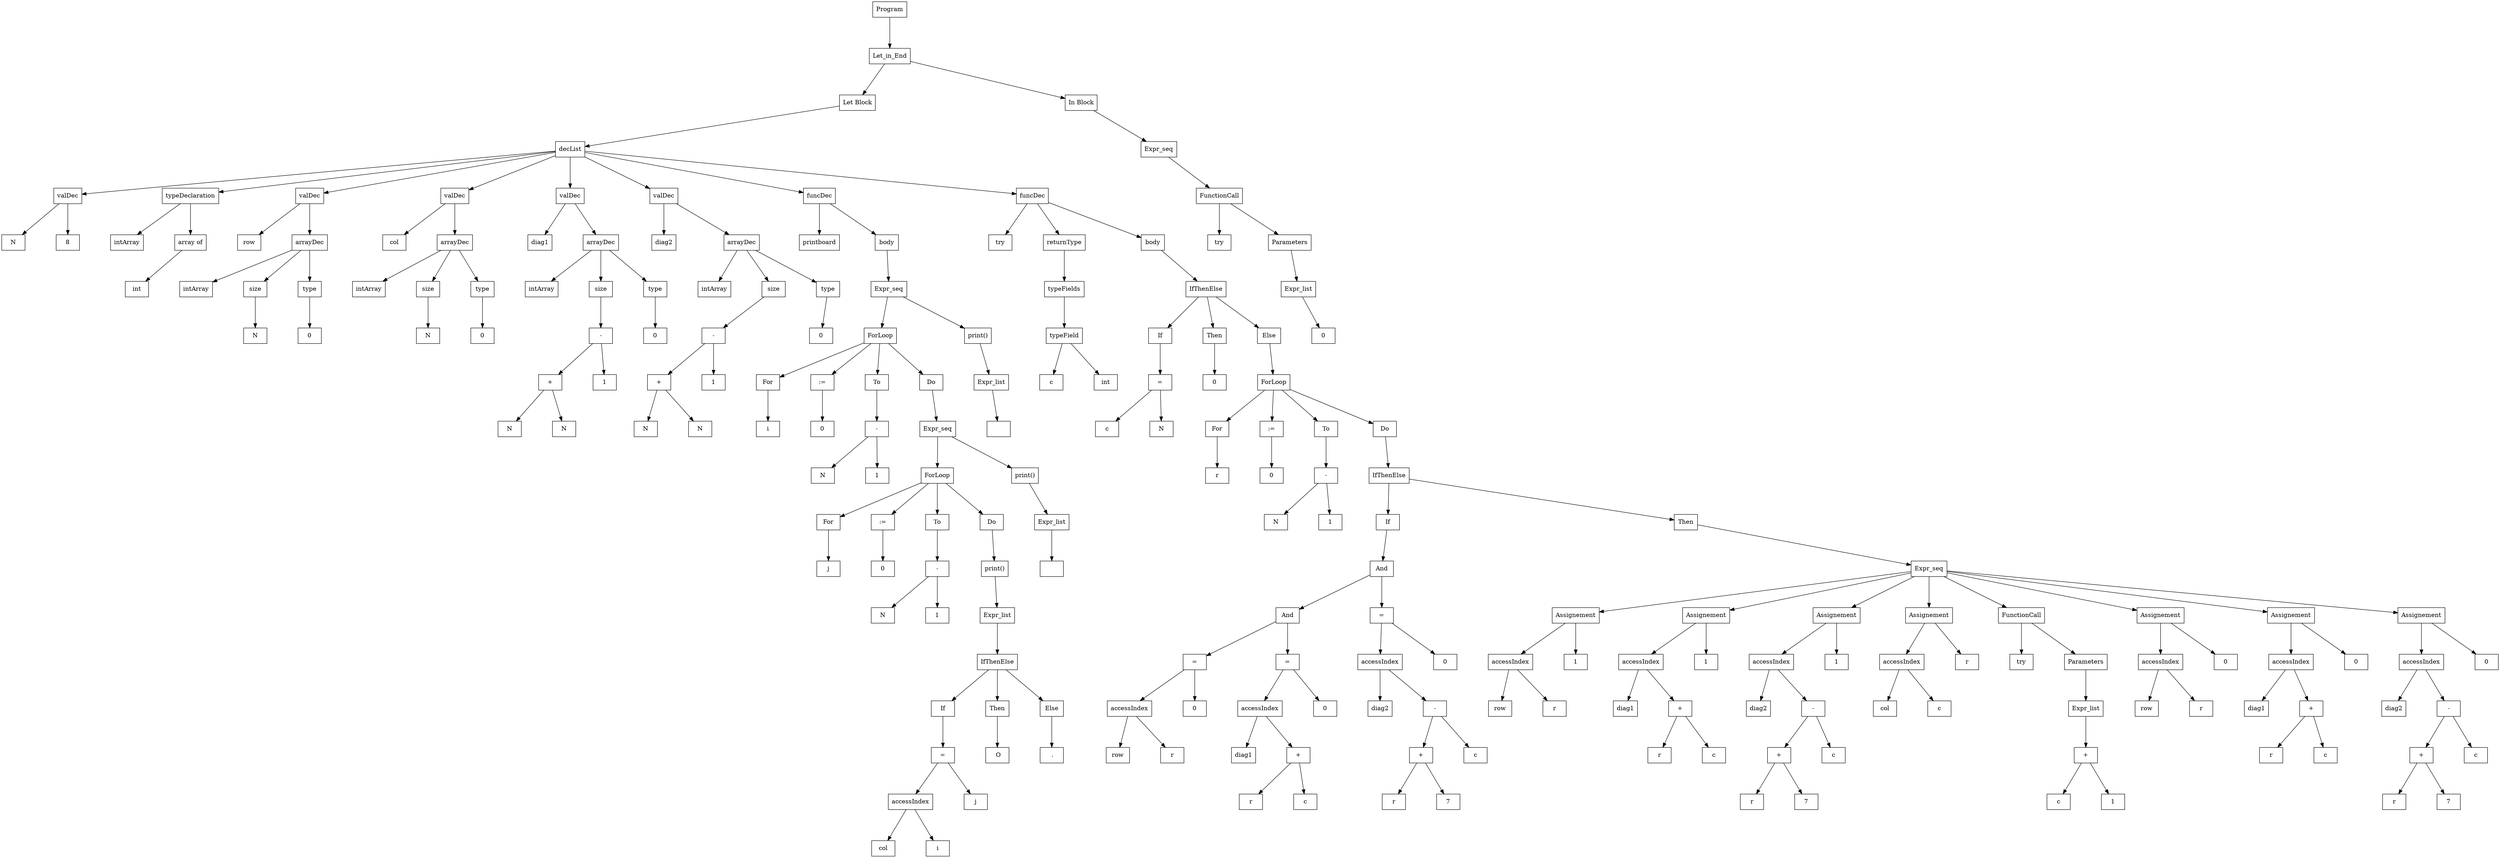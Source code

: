 digraph "ast"{

	nodesep=1;
	ranksep=1;

	N2 [label="Let Block", shape="box"];
	N3 [label="decList", shape="box"];
	N4 [label="valDec", shape="box"];
	N5 [label="N", shape="box"];
	N6 [label="8", shape="box"];
	N7 [label="typeDeclaration", shape="box"];
	N8 [label="intArray", shape="box"];
	N9 [label="array of", shape="box"];
	N10 [label="int", shape="box"];
	N11 [label="valDec", shape="box"];
	N12 [label="row", shape="box"];
	N13 [label="arrayDec", shape="box"];
	N14 [label="intArray", shape="box"];
	N15 [label="N", shape="box"];
	N16 [label="size", shape="box"];
	N17 [label="0", shape="box"];
	N18 [label="type", shape="box"];
	N19 [label="valDec", shape="box"];
	N20 [label="col", shape="box"];
	N21 [label="arrayDec", shape="box"];
	N22 [label="intArray", shape="box"];
	N23 [label="N", shape="box"];
	N24 [label="size", shape="box"];
	N25 [label="0", shape="box"];
	N26 [label="type", shape="box"];
	N27 [label="valDec", shape="box"];
	N28 [label="diag1", shape="box"];
	N29 [label="arrayDec", shape="box"];
	N30 [label="intArray", shape="box"];
	N33 [label="N", shape="box"];
	N34 [label="N", shape="box"];
	N32 [label="+", shape="box"];
	N35 [label="1", shape="box"];
	N31 [label="-", shape="box"];
	N36 [label="size", shape="box"];
	N37 [label="0", shape="box"];
	N38 [label="type", shape="box"];
	N39 [label="valDec", shape="box"];
	N40 [label="diag2", shape="box"];
	N41 [label="arrayDec", shape="box"];
	N42 [label="intArray", shape="box"];
	N45 [label="N", shape="box"];
	N46 [label="N", shape="box"];
	N44 [label="+", shape="box"];
	N47 [label="1", shape="box"];
	N43 [label="-", shape="box"];
	N48 [label="size", shape="box"];
	N49 [label="0", shape="box"];
	N50 [label="type", shape="box"];
	N51 [label="funcDec", shape="box"];
	N52 [label="printboard", shape="box"];
	N53 [label="Expr_seq", shape="box"];
	N59 [label="i", shape="box"];
	N60 [label="0", shape="box"];
	N62 [label="N", shape="box"];
	N63 [label="1", shape="box"];
	N61 [label="-", shape="box"];
	N64 [label="Expr_seq", shape="box"];
	N70 [label="j", shape="box"];
	N71 [label="0", shape="box"];
	N73 [label="N", shape="box"];
	N74 [label="1", shape="box"];
	N72 [label="-", shape="box"];
	N75 [label="print()", shape="box"];
	N76 [label="Expr_list", shape="box"];
	N77 [label="IfThenElse", shape="box"];
	N78 [label="If", shape="box"];
	N79 [label="Then", shape="box"];
	N82 [label="col", shape="box"];
	N83 [label="i", shape="box"];
	N81 [label="accessIndex", shape="box"];
	N84 [label="j", shape="box"];
	N80 [label="=", shape="box"];
	N85 [label=" O", shape="box"];
	N86 [label="Else", shape="box"];
	N87 [label=" .", shape="box"];
	N65 [label="ForLoop", shape="box"];
	N66 [label="For", shape="box"];
	N67 [label=":=", shape="box"];
	N68 [label="To", shape="box"];
	N69 [label="Do", shape="box"];
	N88 [label="print()", shape="box"];
	N89 [label="Expr_list", shape="box"];
	N90 [label="\n", shape="box"];
	N54 [label="ForLoop", shape="box"];
	N55 [label="For", shape="box"];
	N56 [label=":=", shape="box"];
	N57 [label="To", shape="box"];
	N58 [label="Do", shape="box"];
	N91 [label="print()", shape="box"];
	N92 [label="Expr_list", shape="box"];
	N93 [label="\n", shape="box"];
	N94 [label="body", shape="box"];
	N95 [label="funcDec", shape="box"];
	N96 [label="try", shape="box"];
	N97 [label="returnType", shape="box"];
	N98 [label="typeFields", shape="box"];
	N99 [label="typeField", shape="box"];
	N100 [label="c", shape="box"];
	N101 [label="int", shape="box"];
	N102 [label="IfThenElse", shape="box"];
	N103 [label="If", shape="box"];
	N104 [label="Then", shape="box"];
	N106 [label="c", shape="box"];
	N107 [label="N", shape="box"];
	N105 [label="=", shape="box"];
	N108 [label="0", shape="box"];
	N109 [label="Else", shape="box"];
	N115 [label="r", shape="box"];
	N116 [label="0", shape="box"];
	N118 [label="N", shape="box"];
	N119 [label="1", shape="box"];
	N117 [label="-", shape="box"];
	N120 [label="IfThenElse", shape="box"];
	N121 [label="If", shape="box"];
	N122 [label="Then", shape="box"];
	N127 [label="row", shape="box"];
	N128 [label="r", shape="box"];
	N126 [label="accessIndex", shape="box"];
	N129 [label="0", shape="box"];
	N125 [label="=", shape="box"];
	N132 [label="diag1", shape="box"];
	N134 [label="r", shape="box"];
	N135 [label="c", shape="box"];
	N133 [label="+", shape="box"];
	N131 [label="accessIndex", shape="box"];
	N136 [label="0", shape="box"];
	N130 [label="=", shape="box"];
	N124 [label="And", shape="box"];
	N139 [label="diag2", shape="box"];
	N142 [label="r", shape="box"];
	N143 [label="7", shape="box"];
	N141 [label="+", shape="box"];
	N144 [label="c", shape="box"];
	N140 [label="-", shape="box"];
	N138 [label="accessIndex", shape="box"];
	N145 [label="0", shape="box"];
	N137 [label="=", shape="box"];
	N123 [label="And", shape="box"];
	N146 [label="Expr_seq", shape="box"];
	N147 [label="Assignement", shape="box"];
	N149 [label="row", shape="box"];
	N150 [label="r", shape="box"];
	N148 [label="accessIndex", shape="box"];
	N151 [label="1", shape="box"];
	N152 [label="Assignement", shape="box"];
	N154 [label="diag1", shape="box"];
	N156 [label="r", shape="box"];
	N157 [label="c", shape="box"];
	N155 [label="+", shape="box"];
	N153 [label="accessIndex", shape="box"];
	N158 [label="1", shape="box"];
	N159 [label="Assignement", shape="box"];
	N161 [label="diag2", shape="box"];
	N164 [label="r", shape="box"];
	N165 [label="7", shape="box"];
	N163 [label="+", shape="box"];
	N166 [label="c", shape="box"];
	N162 [label="-", shape="box"];
	N160 [label="accessIndex", shape="box"];
	N167 [label="1", shape="box"];
	N168 [label="Assignement", shape="box"];
	N170 [label="col", shape="box"];
	N171 [label="c", shape="box"];
	N169 [label="accessIndex", shape="box"];
	N172 [label="r", shape="box"];
	N173 [label="FunctionCall", shape="box"];
	N174 [label="try", shape="box"];
	N175 [label="Parameters", shape="box"];
	N176 [label="Expr_list", shape="box"];
	N178 [label="c", shape="box"];
	N179 [label="1", shape="box"];
	N177 [label="+", shape="box"];
	N180 [label="Assignement", shape="box"];
	N182 [label="row", shape="box"];
	N183 [label="r", shape="box"];
	N181 [label="accessIndex", shape="box"];
	N184 [label="0", shape="box"];
	N185 [label="Assignement", shape="box"];
	N187 [label="diag1", shape="box"];
	N189 [label="r", shape="box"];
	N190 [label="c", shape="box"];
	N188 [label="+", shape="box"];
	N186 [label="accessIndex", shape="box"];
	N191 [label="0", shape="box"];
	N192 [label="Assignement", shape="box"];
	N194 [label="diag2", shape="box"];
	N197 [label="r", shape="box"];
	N198 [label="7", shape="box"];
	N196 [label="+", shape="box"];
	N199 [label="c", shape="box"];
	N195 [label="-", shape="box"];
	N193 [label="accessIndex", shape="box"];
	N200 [label="0", shape="box"];
	N110 [label="ForLoop", shape="box"];
	N111 [label="For", shape="box"];
	N112 [label=":=", shape="box"];
	N113 [label="To", shape="box"];
	N114 [label="Do", shape="box"];
	N201 [label="body", shape="box"];
	N1 [label="Let_in_End", shape="box"];
	N202 [label="In Block", shape="box"];
	N203 [label="Expr_seq", shape="box"];
	N204 [label="FunctionCall", shape="box"];
	N205 [label="try", shape="box"];
	N206 [label="Parameters", shape="box"];
	N207 [label="Expr_list", shape="box"];
	N208 [label="0", shape="box"];
	N0 [label="Program", shape="box"];

	N4 -> N5; 
	N4 -> N6; 
	N3 -> N4; 
	N9 -> N10; 
	N7 -> N8; 
	N7 -> N9; 
	N3 -> N7; 
	N13 -> N14; 
	N13 -> N16; 
	N16 -> N15; 
	N13 -> N18; 
	N18 -> N17; 
	N11 -> N12; 
	N11 -> N13; 
	N3 -> N11; 
	N21 -> N22; 
	N21 -> N24; 
	N24 -> N23; 
	N21 -> N26; 
	N26 -> N25; 
	N19 -> N20; 
	N19 -> N21; 
	N3 -> N19; 
	N29 -> N30; 
	N32 -> N34; 
	N32 -> N33; 
	N31 -> N35; 
	N31 -> N32; 
	N29 -> N36; 
	N36 -> N31; 
	N29 -> N38; 
	N38 -> N37; 
	N27 -> N28; 
	N27 -> N29; 
	N3 -> N27; 
	N41 -> N42; 
	N44 -> N46; 
	N44 -> N45; 
	N43 -> N47; 
	N43 -> N44; 
	N41 -> N48; 
	N48 -> N43; 
	N41 -> N50; 
	N50 -> N49; 
	N39 -> N40; 
	N39 -> N41; 
	N3 -> N39; 
	N51 -> N52; 
	N61 -> N63; 
	N61 -> N62; 
	N72 -> N74; 
	N72 -> N73; 
	N77 -> N78; 
	N77 -> N79; 
	N81 -> N82; 
	N81 -> N83; 
	N80 -> N84; 
	N80 -> N81; 
	N78 -> N80; 
	N79 -> N85; 
	N77 -> N86; 
	N86 -> N87; 
	N76 -> N77; 
	N75 -> N76; 
	N65 -> N66; 
	N65 -> N67; 
	N65 -> N68; 
	N65 -> N69; 
	N66 -> N70; 
	N67 -> N71; 
	N68 -> N72; 
	N69 -> N75; 
	N64 -> N65; 
	N89 -> N90; 
	N88 -> N89; 
	N64 -> N88; 
	N54 -> N55; 
	N54 -> N56; 
	N54 -> N57; 
	N54 -> N58; 
	N55 -> N59; 
	N56 -> N60; 
	N57 -> N61; 
	N58 -> N64; 
	N53 -> N54; 
	N92 -> N93; 
	N91 -> N92; 
	N53 -> N91; 
	N51 -> N94; 
	N94 -> N53; 
	N3 -> N51; 
	N95 -> N96; 
	N95 -> N97; 
	N99 -> N100; 
	N99 -> N101; 
	N98 -> N99; 
	N97 -> N98; 
	N102 -> N103; 
	N102 -> N104; 
	N105 -> N107; 
	N105 -> N106; 
	N103 -> N105; 
	N104 -> N108; 
	N102 -> N109; 
	N117 -> N119; 
	N117 -> N118; 
	N120 -> N121; 
	N120 -> N122; 
	N126 -> N127; 
	N126 -> N128; 
	N125 -> N129; 
	N125 -> N126; 
	N133 -> N135; 
	N133 -> N134; 
	N131 -> N132; 
	N131 -> N133; 
	N130 -> N136; 
	N130 -> N131; 
	N124 -> N130; 
	N124 -> N125; 
	N141 -> N143; 
	N141 -> N142; 
	N140 -> N144; 
	N140 -> N141; 
	N138 -> N139; 
	N138 -> N140; 
	N137 -> N145; 
	N137 -> N138; 
	N123 -> N137; 
	N123 -> N124; 
	N121 -> N123; 
	N148 -> N149; 
	N148 -> N150; 
	N147 -> N148; 
	N147 -> N151; 
	N146 -> N147; 
	N155 -> N157; 
	N155 -> N156; 
	N153 -> N154; 
	N153 -> N155; 
	N152 -> N153; 
	N152 -> N158; 
	N146 -> N152; 
	N163 -> N165; 
	N163 -> N164; 
	N162 -> N166; 
	N162 -> N163; 
	N160 -> N161; 
	N160 -> N162; 
	N159 -> N160; 
	N159 -> N167; 
	N146 -> N159; 
	N169 -> N170; 
	N169 -> N171; 
	N168 -> N169; 
	N168 -> N172; 
	N146 -> N168; 
	N173 -> N174; 
	N173 -> N175; 
	N177 -> N179; 
	N177 -> N178; 
	N176 -> N177; 
	N175 -> N176; 
	N146 -> N173; 
	N181 -> N182; 
	N181 -> N183; 
	N180 -> N181; 
	N180 -> N184; 
	N146 -> N180; 
	N188 -> N190; 
	N188 -> N189; 
	N186 -> N187; 
	N186 -> N188; 
	N185 -> N186; 
	N185 -> N191; 
	N146 -> N185; 
	N196 -> N198; 
	N196 -> N197; 
	N195 -> N199; 
	N195 -> N196; 
	N193 -> N194; 
	N193 -> N195; 
	N192 -> N193; 
	N192 -> N200; 
	N146 -> N192; 
	N122 -> N146; 
	N110 -> N111; 
	N110 -> N112; 
	N110 -> N113; 
	N110 -> N114; 
	N111 -> N115; 
	N112 -> N116; 
	N113 -> N117; 
	N114 -> N120; 
	N109 -> N110; 
	N95 -> N201; 
	N201 -> N102; 
	N3 -> N95; 
	N1 -> N2; 
	N2 -> N3; 
	N1 -> N202; 
	N204 -> N205; 
	N204 -> N206; 
	N207 -> N208; 
	N206 -> N207; 
	N203 -> N204; 
	N202 -> N203; 
	N0 -> N1; 
}